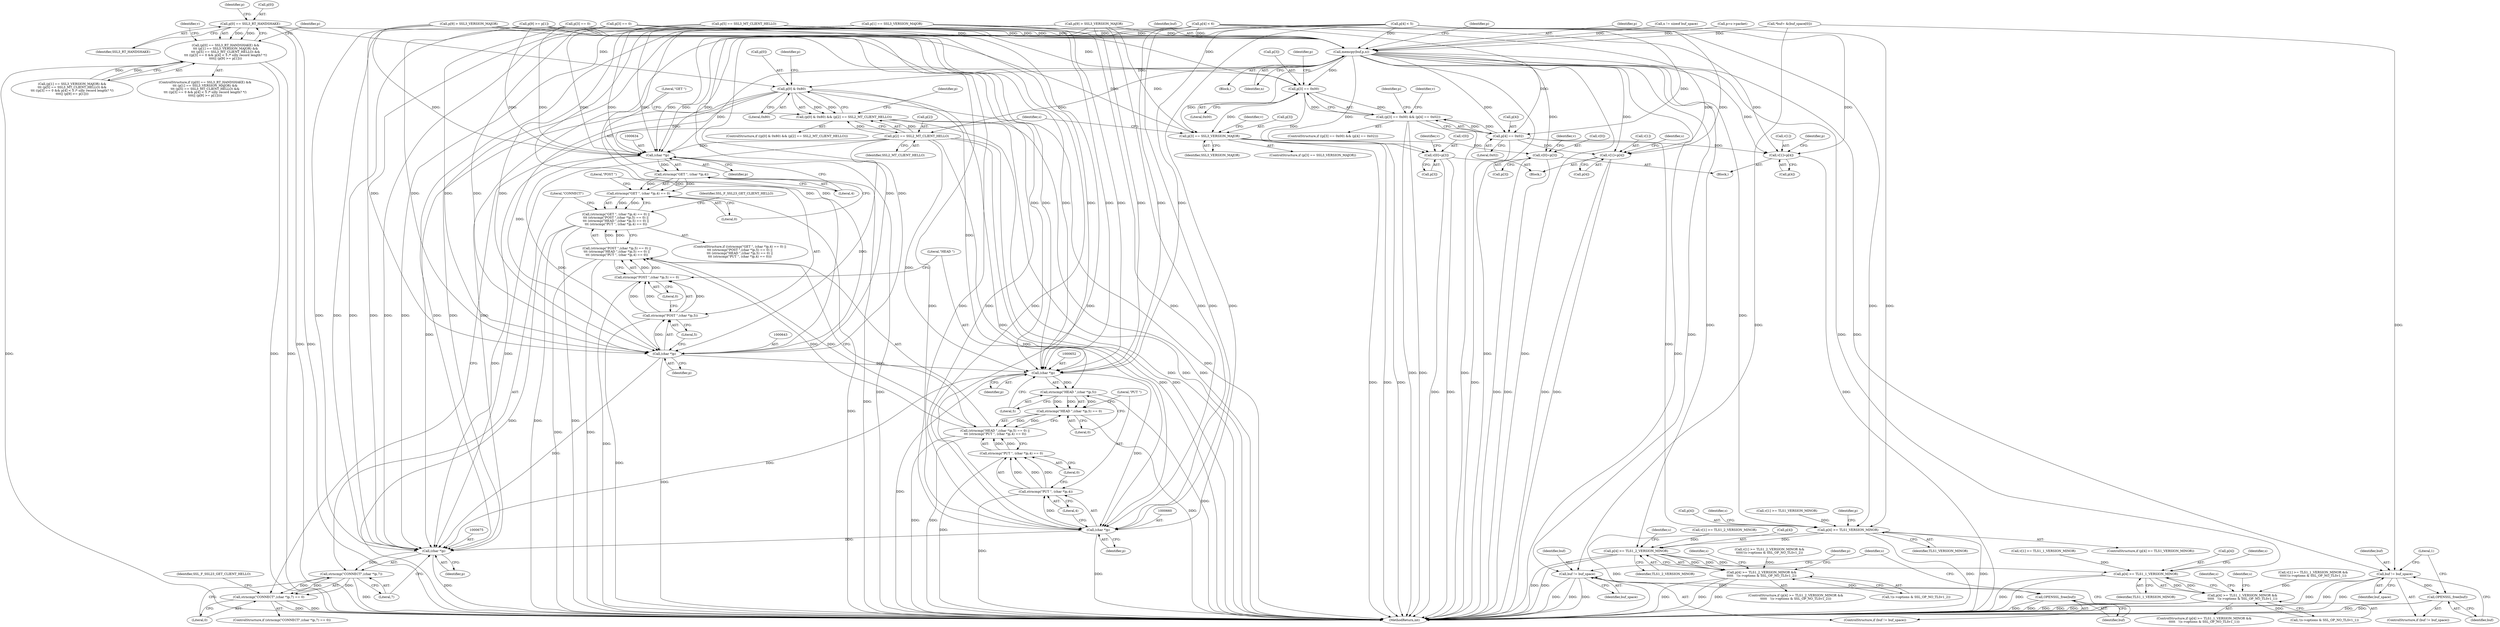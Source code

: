 digraph "0_openssl_280b1f1ad12131defcd986676a8fc9717aaa601b@array" {
"1000188" [label="(Call,p[0] == SSL3_RT_HANDSHAKE)"];
"1000187" [label="(Call,(p[0] == SSL3_RT_HANDSHAKE) &&\n\t\t\t (p[1] == SSL3_VERSION_MAJOR) &&\n\t\t\t (p[5] == SSL3_MT_CLIENT_HELLO) &&\n\t\t\t ((p[3] == 0 && p[4] < 5 /* silly record length? */)\n\t\t\t\t|| (p[9] >= p[1])))"];
"1000415" [label="(Call,memcpy(buf,p,n))"];
"1000421" [label="(Call,p[0] & 0x80)"];
"1000420" [label="(Call,(p[0] & 0x80) && (p[2] == SSL2_MT_CLIENT_HELLO))"];
"1000633" [label="(Call,(char *)p)"];
"1000631" [label="(Call,strncmp(\"GET \", (char *)p,4))"];
"1000630" [label="(Call,strncmp(\"GET \", (char *)p,4) == 0)"];
"1000629" [label="(Call,(strncmp(\"GET \", (char *)p,4) == 0) ||\n\t\t\t (strncmp(\"POST \",(char *)p,5) == 0) ||\n\t\t\t (strncmp(\"HEAD \",(char *)p,5) == 0) ||\n\t\t\t (strncmp(\"PUT \", (char *)p,4) == 0))"];
"1000642" [label="(Call,(char *)p)"];
"1000640" [label="(Call,strncmp(\"POST \",(char *)p,5))"];
"1000639" [label="(Call,strncmp(\"POST \",(char *)p,5) == 0)"];
"1000638" [label="(Call,(strncmp(\"POST \",(char *)p,5) == 0) ||\n\t\t\t (strncmp(\"HEAD \",(char *)p,5) == 0) ||\n\t\t\t (strncmp(\"PUT \", (char *)p,4) == 0))"];
"1000651" [label="(Call,(char *)p)"];
"1000649" [label="(Call,strncmp(\"HEAD \",(char *)p,5))"];
"1000648" [label="(Call,strncmp(\"HEAD \",(char *)p,5) == 0)"];
"1000647" [label="(Call,(strncmp(\"HEAD \",(char *)p,5) == 0) ||\n\t\t\t (strncmp(\"PUT \", (char *)p,4) == 0))"];
"1000659" [label="(Call,(char *)p)"];
"1000657" [label="(Call,strncmp(\"PUT \", (char *)p,4))"];
"1000656" [label="(Call,strncmp(\"PUT \", (char *)p,4) == 0)"];
"1000674" [label="(Call,(char *)p)"];
"1000672" [label="(Call,strncmp(\"CONNECT\",(char *)p,7))"];
"1000671" [label="(Call,strncmp(\"CONNECT\",(char *)p,7) == 0)"];
"1000426" [label="(Call,p[2] == SSL2_MT_CLIENT_HELLO)"];
"1000434" [label="(Call,p[3] == 0x00)"];
"1000433" [label="(Call,(p[3] == 0x00) && (p[4] == 0x02))"];
"1000445" [label="(Call,v[0]=p[3])"];
"1000471" [label="(Call,p[3] == SSL3_VERSION_MAJOR)"];
"1000477" [label="(Call,v[0]=p[3])"];
"1000439" [label="(Call,p[4] == 0x02)"];
"1000452" [label="(Call,v[1]=p[4])"];
"1000484" [label="(Call,v[1]=p[4])"];
"1000492" [label="(Call,p[4] >= TLS1_VERSION_MINOR)"];
"1000500" [label="(Call,p[4] >= TLS1_2_VERSION_MINOR)"];
"1000499" [label="(Call,p[4] >= TLS1_2_VERSION_MINOR &&\n\t\t\t\t\t   !(s->options & SSL_OP_NO_TLSv1_2))"];
"1000525" [label="(Call,p[4] >= TLS1_1_VERSION_MINOR)"];
"1000524" [label="(Call,p[4] >= TLS1_1_VERSION_MINOR &&\n\t\t\t\t\t   !(s->options & SSL_OP_NO_TLSv1_1))"];
"1000743" [label="(Call,buf != buf_space)"];
"1000746" [label="(Call,OPENSSL_free(buf))"];
"1000753" [label="(Call,buf != buf_space)"];
"1000756" [label="(Call,OPENSSL_free(buf))"];
"1000432" [label="(ControlStructure,if ((p[3] == 0x00) && (p[4] == 0x02)))"];
"1000422" [label="(Call,p[0])"];
"1000227" [label="(Identifier,v)"];
"1000419" [label="(ControlStructure,if ((p[0] & 0x80) && (p[2] == SSL2_MT_CLIENT_HELLO)))"];
"1000433" [label="(Call,(p[3] == 0x00) && (p[4] == 0x02))"];
"1000649" [label="(Call,strncmp(\"HEAD \",(char *)p,5))"];
"1000193" [label="(Call,(p[1] == SSL3_VERSION_MAJOR) &&\n\t\t\t (p[5] == SSL3_MT_CLIENT_HELLO) &&\n\t\t\t ((p[3] == 0 && p[4] < 5 /* silly record length? */)\n\t\t\t\t|| (p[9] >= p[1])))"];
"1000638" [label="(Call,(strncmp(\"POST \",(char *)p,5) == 0) ||\n\t\t\t (strncmp(\"HEAD \",(char *)p,5) == 0) ||\n\t\t\t (strncmp(\"PUT \", (char *)p,4) == 0))"];
"1000491" [label="(ControlStructure,if (p[4] >= TLS1_VERSION_MINOR))"];
"1000672" [label="(Call,strncmp(\"CONNECT\",(char *)p,7))"];
"1000277" [label="(Call,v[1] >= TLS1_2_VERSION_MINOR &&\n\t\t\t\t\t!(s->options & SSL_OP_NO_TLSv1_2))"];
"1000440" [label="(Call,p[4])"];
"1000640" [label="(Call,strncmp(\"POST \",(char *)p,5))"];
"1000479" [label="(Identifier,v)"];
"1000415" [label="(Call,memcpy(buf,p,n))"];
"1000194" [label="(Call,p[1] == SSL3_VERSION_MAJOR)"];
"1000157" [label="(Block,)"];
"1000212" [label="(Call,p[4] < 5)"];
"1000300" [label="(Call,v[1] >= TLS1_1_VERSION_MINOR &&\n\t\t\t\t\t!(s->options & SSL_OP_NO_TLSv1_1))"];
"1000747" [label="(Identifier,buf)"];
"1000186" [label="(ControlStructure,if ((p[0] == SSL3_RT_HANDSHAKE) &&\n\t\t\t (p[1] == SSL3_VERSION_MAJOR) &&\n\t\t\t (p[5] == SSL3_MT_CLIENT_HELLO) &&\n\t\t\t ((p[3] == 0 && p[4] < 5 /* silly record length? */)\n\t\t\t\t|| (p[9] >= p[1]))))"];
"1000674" [label="(Call,(char *)p)"];
"1000499" [label="(Call,p[4] >= TLS1_2_VERSION_MINOR &&\n\t\t\t\t\t   !(s->options & SSL_OP_NO_TLSv1_2))"];
"1000523" [label="(ControlStructure,if (p[4] >= TLS1_1_VERSION_MINOR &&\n\t\t\t\t\t   !(s->options & SSL_OP_NO_TLSv1_1)))"];
"1000188" [label="(Call,p[0] == SSL3_RT_HANDSHAKE)"];
"1000477" [label="(Call,v[0]=p[3])"];
"1000645" [label="(Literal,5)"];
"1000454" [label="(Identifier,v)"];
"1000187" [label="(Call,(p[0] == SSL3_RT_HANDSHAKE) &&\n\t\t\t (p[1] == SSL3_VERSION_MAJOR) &&\n\t\t\t (p[5] == SSL3_MT_CLIENT_HELLO) &&\n\t\t\t ((p[3] == 0 && p[4] < 5 /* silly record length? */)\n\t\t\t\t|| (p[9] >= p[1])))"];
"1000200" [label="(Call,p[5] == SSL3_MT_CLIENT_HELLO)"];
"1000636" [label="(Literal,4)"];
"1000742" [label="(ControlStructure,if (buf != buf_space))"];
"1000301" [label="(Call,v[1] >= TLS1_1_VERSION_MINOR)"];
"1000647" [label="(Call,(strncmp(\"HEAD \",(char *)p,5) == 0) ||\n\t\t\t (strncmp(\"PUT \", (char *)p,4) == 0))"];
"1000486" [label="(Identifier,v)"];
"1000434" [label="(Call,p[3] == 0x00)"];
"1000475" [label="(Identifier,SSL3_VERSION_MAJOR)"];
"1000471" [label="(Call,p[3] == SSL3_VERSION_MAJOR)"];
"1000527" [label="(Identifier,p)"];
"1000427" [label="(Call,p[2])"];
"1000251" [label="(Call,p[9] > SSL3_VERSION_MAJOR)"];
"1000743" [label="(Call,buf != buf_space)"];
"1000635" [label="(Identifier,p)"];
"1000217" [label="(Call,p[9] >= p[1])"];
"1000508" [label="(Identifier,s)"];
"1000641" [label="(Literal,\"POST \")"];
"1000234" [label="(Call,p[3] == 0)"];
"1000629" [label="(Call,(strncmp(\"GET \", (char *)p,4) == 0) ||\n\t\t\t (strncmp(\"POST \",(char *)p,5) == 0) ||\n\t\t\t (strncmp(\"HEAD \",(char *)p,5) == 0) ||\n\t\t\t (strncmp(\"PUT \", (char *)p,4) == 0))"];
"1000452" [label="(Call,v[1]=p[4])"];
"1000678" [label="(Literal,0)"];
"1000744" [label="(Identifier,buf)"];
"1000478" [label="(Call,v[0])"];
"1000435" [label="(Call,p[3])"];
"1000449" [label="(Call,p[3])"];
"1000666" [label="(Identifier,SSL_F_SSL23_GET_CLIENT_HELLO)"];
"1000525" [label="(Call,p[4] >= TLS1_1_VERSION_MINOR)"];
"1000662" [label="(Literal,4)"];
"1000688" [label="(Identifier,s)"];
"1000676" [label="(Identifier,p)"];
"1000127" [label="(Call,*buf= &(buf_space[0]))"];
"1000552" [label="(Identifier,s)"];
"1000657" [label="(Call,strncmp(\"PUT \", (char *)p,4))"];
"1000633" [label="(Call,(char *)p)"];
"1000745" [label="(Identifier,buf_space)"];
"1000529" [label="(Identifier,TLS1_1_VERSION_MINOR)"];
"1000754" [label="(Identifier,buf)"];
"1000270" [label="(Call,v[1] >= TLS1_VERSION_MINOR)"];
"1000485" [label="(Call,v[1])"];
"1000646" [label="(Literal,0)"];
"1000526" [label="(Call,p[4])"];
"1000673" [label="(Literal,\"CONNECT\")"];
"1000654" [label="(Literal,5)"];
"1000496" [label="(Identifier,TLS1_VERSION_MINOR)"];
"1000416" [label="(Identifier,buf)"];
"1000637" [label="(Literal,0)"];
"1000639" [label="(Call,strncmp(\"POST \",(char *)p,5) == 0)"];
"1000498" [label="(ControlStructure,if (p[4] >= TLS1_2_VERSION_MINOR &&\n\t\t\t\t\t   !(s->options & SSL_OP_NO_TLSv1_2)))"];
"1000757" [label="(Identifier,buf)"];
"1000628" [label="(ControlStructure,if ((strncmp(\"GET \", (char *)p,4) == 0) ||\n\t\t\t (strncmp(\"POST \",(char *)p,5) == 0) ||\n\t\t\t (strncmp(\"HEAD \",(char *)p,5) == 0) ||\n\t\t\t (strncmp(\"PUT \", (char *)p,4) == 0)))"];
"1000473" [label="(Identifier,p)"];
"1000648" [label="(Call,strncmp(\"HEAD \",(char *)p,5) == 0)"];
"1000470" [label="(ControlStructure,if (p[3] == SSL3_VERSION_MAJOR))"];
"1000428" [label="(Identifier,p)"];
"1000505" [label="(Call,!(s->options & SSL_OP_NO_TLSv1_2))"];
"1000677" [label="(Literal,7)"];
"1000196" [label="(Identifier,p)"];
"1000502" [label="(Identifier,p)"];
"1000425" [label="(Literal,0x80)"];
"1000514" [label="(Identifier,s)"];
"1000423" [label="(Identifier,p)"];
"1000447" [label="(Identifier,v)"];
"1000488" [label="(Call,p[4])"];
"1000436" [label="(Identifier,p)"];
"1000472" [label="(Call,p[3])"];
"1000476" [label="(Block,)"];
"1000755" [label="(Identifier,buf_space)"];
"1000421" [label="(Call,p[0] & 0x80)"];
"1000430" [label="(Identifier,SSL2_MT_CLIENT_HELLO)"];
"1000504" [label="(Identifier,TLS1_2_VERSION_MINOR)"];
"1000394" [label="(Identifier,p)"];
"1000443" [label="(Literal,0x02)"];
"1000752" [label="(ControlStructure,if (buf != buf_space))"];
"1000750" [label="(Identifier,s)"];
"1000446" [label="(Call,v[0])"];
"1000481" [label="(Call,p[3])"];
"1000192" [label="(Identifier,SSL3_RT_HANDSHAKE)"];
"1000492" [label="(Call,p[4] >= TLS1_VERSION_MINOR)"];
"1000438" [label="(Literal,0x00)"];
"1000761" [label="(MethodReturn,int)"];
"1000417" [label="(Identifier,p)"];
"1000533" [label="(Identifier,s)"];
"1000453" [label="(Call,v[1])"];
"1000493" [label="(Call,p[4])"];
"1000444" [label="(Block,)"];
"1000278" [label="(Call,v[1] >= TLS1_2_VERSION_MINOR)"];
"1000632" [label="(Literal,\"GET \")"];
"1000179" [label="(Call,n != sizeof buf_space)"];
"1000524" [label="(Call,p[4] >= TLS1_1_VERSION_MINOR &&\n\t\t\t\t\t   !(s->options & SSL_OP_NO_TLSv1_1))"];
"1000439" [label="(Call,p[4] == 0x02)"];
"1000445" [label="(Call,v[0]=p[3])"];
"1000530" [label="(Call,!(s->options & SSL_OP_NO_TLSv1_1))"];
"1000642" [label="(Call,(char *)p)"];
"1000207" [label="(Call,p[3] == 0)"];
"1000456" [label="(Call,p[4])"];
"1000631" [label="(Call,strncmp(\"GET \", (char *)p,4))"];
"1000651" [label="(Call,(char *)p)"];
"1000539" [label="(Identifier,s)"];
"1000760" [label="(Literal,1)"];
"1000656" [label="(Call,strncmp(\"PUT \", (char *)p,4) == 0)"];
"1000681" [label="(Identifier,SSL_F_SSL23_GET_CLIENT_HELLO)"];
"1000602" [label="(Identifier,s)"];
"1000500" [label="(Call,p[4] >= TLS1_2_VERSION_MINOR)"];
"1000494" [label="(Identifier,p)"];
"1000659" [label="(Call,(char *)p)"];
"1000644" [label="(Identifier,p)"];
"1000189" [label="(Call,p[0])"];
"1000392" [label="(Call,p[9] > SSL3_VERSION_MAJOR)"];
"1000410" [label="(Call,p=s->packet)"];
"1000753" [label="(Call,buf != buf_space)"];
"1000441" [label="(Identifier,p)"];
"1000671" [label="(Call,strncmp(\"CONNECT\",(char *)p,7) == 0)"];
"1000655" [label="(Literal,0)"];
"1000746" [label="(Call,OPENSSL_free(buf))"];
"1000418" [label="(Identifier,n)"];
"1000463" [label="(Identifier,s)"];
"1000650" [label="(Literal,\"HEAD \")"];
"1000663" [label="(Literal,0)"];
"1000658" [label="(Literal,\"PUT \")"];
"1000661" [label="(Identifier,p)"];
"1000756" [label="(Call,OPENSSL_free(buf))"];
"1000484" [label="(Call,v[1]=p[4])"];
"1000630" [label="(Call,strncmp(\"GET \", (char *)p,4) == 0)"];
"1000426" [label="(Call,p[2] == SSL2_MT_CLIENT_HELLO)"];
"1000501" [label="(Call,p[4])"];
"1000420" [label="(Call,(p[0] & 0x80) && (p[2] == SSL2_MT_CLIENT_HELLO))"];
"1000239" [label="(Call,p[4] < 6)"];
"1000670" [label="(ControlStructure,if (strncmp(\"CONNECT\",(char *)p,7) == 0))"];
"1000653" [label="(Identifier,p)"];
"1000188" -> "1000187"  [label="AST: "];
"1000188" -> "1000192"  [label="CFG: "];
"1000189" -> "1000188"  [label="AST: "];
"1000192" -> "1000188"  [label="AST: "];
"1000196" -> "1000188"  [label="CFG: "];
"1000187" -> "1000188"  [label="CFG: "];
"1000188" -> "1000761"  [label="DDG: "];
"1000188" -> "1000761"  [label="DDG: "];
"1000188" -> "1000187"  [label="DDG: "];
"1000188" -> "1000187"  [label="DDG: "];
"1000188" -> "1000415"  [label="DDG: "];
"1000188" -> "1000421"  [label="DDG: "];
"1000187" -> "1000186"  [label="AST: "];
"1000187" -> "1000193"  [label="CFG: "];
"1000193" -> "1000187"  [label="AST: "];
"1000227" -> "1000187"  [label="CFG: "];
"1000394" -> "1000187"  [label="CFG: "];
"1000187" -> "1000761"  [label="DDG: "];
"1000187" -> "1000761"  [label="DDG: "];
"1000187" -> "1000761"  [label="DDG: "];
"1000193" -> "1000187"  [label="DDG: "];
"1000193" -> "1000187"  [label="DDG: "];
"1000415" -> "1000157"  [label="AST: "];
"1000415" -> "1000418"  [label="CFG: "];
"1000416" -> "1000415"  [label="AST: "];
"1000417" -> "1000415"  [label="AST: "];
"1000418" -> "1000415"  [label="AST: "];
"1000423" -> "1000415"  [label="CFG: "];
"1000415" -> "1000761"  [label="DDG: "];
"1000415" -> "1000761"  [label="DDG: "];
"1000415" -> "1000761"  [label="DDG: "];
"1000127" -> "1000415"  [label="DDG: "];
"1000410" -> "1000415"  [label="DDG: "];
"1000234" -> "1000415"  [label="DDG: "];
"1000194" -> "1000415"  [label="DDG: "];
"1000207" -> "1000415"  [label="DDG: "];
"1000212" -> "1000415"  [label="DDG: "];
"1000217" -> "1000415"  [label="DDG: "];
"1000200" -> "1000415"  [label="DDG: "];
"1000239" -> "1000415"  [label="DDG: "];
"1000251" -> "1000415"  [label="DDG: "];
"1000392" -> "1000415"  [label="DDG: "];
"1000179" -> "1000415"  [label="DDG: "];
"1000415" -> "1000421"  [label="DDG: "];
"1000415" -> "1000426"  [label="DDG: "];
"1000415" -> "1000434"  [label="DDG: "];
"1000415" -> "1000439"  [label="DDG: "];
"1000415" -> "1000445"  [label="DDG: "];
"1000415" -> "1000452"  [label="DDG: "];
"1000415" -> "1000471"  [label="DDG: "];
"1000415" -> "1000477"  [label="DDG: "];
"1000415" -> "1000484"  [label="DDG: "];
"1000415" -> "1000492"  [label="DDG: "];
"1000415" -> "1000500"  [label="DDG: "];
"1000415" -> "1000525"  [label="DDG: "];
"1000415" -> "1000633"  [label="DDG: "];
"1000415" -> "1000743"  [label="DDG: "];
"1000415" -> "1000753"  [label="DDG: "];
"1000421" -> "1000420"  [label="AST: "];
"1000421" -> "1000425"  [label="CFG: "];
"1000422" -> "1000421"  [label="AST: "];
"1000425" -> "1000421"  [label="AST: "];
"1000428" -> "1000421"  [label="CFG: "];
"1000420" -> "1000421"  [label="CFG: "];
"1000421" -> "1000761"  [label="DDG: "];
"1000421" -> "1000420"  [label="DDG: "];
"1000421" -> "1000420"  [label="DDG: "];
"1000421" -> "1000633"  [label="DDG: "];
"1000421" -> "1000642"  [label="DDG: "];
"1000421" -> "1000651"  [label="DDG: "];
"1000421" -> "1000659"  [label="DDG: "];
"1000421" -> "1000674"  [label="DDG: "];
"1000420" -> "1000419"  [label="AST: "];
"1000420" -> "1000426"  [label="CFG: "];
"1000426" -> "1000420"  [label="AST: "];
"1000436" -> "1000420"  [label="CFG: "];
"1000632" -> "1000420"  [label="CFG: "];
"1000420" -> "1000761"  [label="DDG: "];
"1000420" -> "1000761"  [label="DDG: "];
"1000420" -> "1000761"  [label="DDG: "];
"1000426" -> "1000420"  [label="DDG: "];
"1000426" -> "1000420"  [label="DDG: "];
"1000633" -> "1000631"  [label="AST: "];
"1000633" -> "1000635"  [label="CFG: "];
"1000634" -> "1000633"  [label="AST: "];
"1000635" -> "1000633"  [label="AST: "];
"1000636" -> "1000633"  [label="CFG: "];
"1000633" -> "1000761"  [label="DDG: "];
"1000633" -> "1000631"  [label="DDG: "];
"1000426" -> "1000633"  [label="DDG: "];
"1000234" -> "1000633"  [label="DDG: "];
"1000239" -> "1000633"  [label="DDG: "];
"1000194" -> "1000633"  [label="DDG: "];
"1000207" -> "1000633"  [label="DDG: "];
"1000217" -> "1000633"  [label="DDG: "];
"1000200" -> "1000633"  [label="DDG: "];
"1000251" -> "1000633"  [label="DDG: "];
"1000392" -> "1000633"  [label="DDG: "];
"1000212" -> "1000633"  [label="DDG: "];
"1000633" -> "1000642"  [label="DDG: "];
"1000633" -> "1000674"  [label="DDG: "];
"1000631" -> "1000630"  [label="AST: "];
"1000631" -> "1000636"  [label="CFG: "];
"1000632" -> "1000631"  [label="AST: "];
"1000636" -> "1000631"  [label="AST: "];
"1000637" -> "1000631"  [label="CFG: "];
"1000631" -> "1000761"  [label="DDG: "];
"1000631" -> "1000630"  [label="DDG: "];
"1000631" -> "1000630"  [label="DDG: "];
"1000631" -> "1000630"  [label="DDG: "];
"1000630" -> "1000629"  [label="AST: "];
"1000630" -> "1000637"  [label="CFG: "];
"1000637" -> "1000630"  [label="AST: "];
"1000641" -> "1000630"  [label="CFG: "];
"1000629" -> "1000630"  [label="CFG: "];
"1000630" -> "1000761"  [label="DDG: "];
"1000630" -> "1000629"  [label="DDG: "];
"1000630" -> "1000629"  [label="DDG: "];
"1000629" -> "1000628"  [label="AST: "];
"1000629" -> "1000638"  [label="CFG: "];
"1000638" -> "1000629"  [label="AST: "];
"1000666" -> "1000629"  [label="CFG: "];
"1000673" -> "1000629"  [label="CFG: "];
"1000629" -> "1000761"  [label="DDG: "];
"1000629" -> "1000761"  [label="DDG: "];
"1000629" -> "1000761"  [label="DDG: "];
"1000638" -> "1000629"  [label="DDG: "];
"1000638" -> "1000629"  [label="DDG: "];
"1000642" -> "1000640"  [label="AST: "];
"1000642" -> "1000644"  [label="CFG: "];
"1000643" -> "1000642"  [label="AST: "];
"1000644" -> "1000642"  [label="AST: "];
"1000645" -> "1000642"  [label="CFG: "];
"1000642" -> "1000761"  [label="DDG: "];
"1000642" -> "1000640"  [label="DDG: "];
"1000426" -> "1000642"  [label="DDG: "];
"1000234" -> "1000642"  [label="DDG: "];
"1000239" -> "1000642"  [label="DDG: "];
"1000194" -> "1000642"  [label="DDG: "];
"1000207" -> "1000642"  [label="DDG: "];
"1000212" -> "1000642"  [label="DDG: "];
"1000217" -> "1000642"  [label="DDG: "];
"1000200" -> "1000642"  [label="DDG: "];
"1000251" -> "1000642"  [label="DDG: "];
"1000392" -> "1000642"  [label="DDG: "];
"1000642" -> "1000651"  [label="DDG: "];
"1000642" -> "1000674"  [label="DDG: "];
"1000640" -> "1000639"  [label="AST: "];
"1000640" -> "1000645"  [label="CFG: "];
"1000641" -> "1000640"  [label="AST: "];
"1000645" -> "1000640"  [label="AST: "];
"1000646" -> "1000640"  [label="CFG: "];
"1000640" -> "1000761"  [label="DDG: "];
"1000640" -> "1000639"  [label="DDG: "];
"1000640" -> "1000639"  [label="DDG: "];
"1000640" -> "1000639"  [label="DDG: "];
"1000639" -> "1000638"  [label="AST: "];
"1000639" -> "1000646"  [label="CFG: "];
"1000646" -> "1000639"  [label="AST: "];
"1000650" -> "1000639"  [label="CFG: "];
"1000638" -> "1000639"  [label="CFG: "];
"1000639" -> "1000761"  [label="DDG: "];
"1000639" -> "1000638"  [label="DDG: "];
"1000639" -> "1000638"  [label="DDG: "];
"1000638" -> "1000647"  [label="CFG: "];
"1000647" -> "1000638"  [label="AST: "];
"1000638" -> "1000761"  [label="DDG: "];
"1000638" -> "1000761"  [label="DDG: "];
"1000647" -> "1000638"  [label="DDG: "];
"1000647" -> "1000638"  [label="DDG: "];
"1000651" -> "1000649"  [label="AST: "];
"1000651" -> "1000653"  [label="CFG: "];
"1000652" -> "1000651"  [label="AST: "];
"1000653" -> "1000651"  [label="AST: "];
"1000654" -> "1000651"  [label="CFG: "];
"1000651" -> "1000761"  [label="DDG: "];
"1000651" -> "1000649"  [label="DDG: "];
"1000426" -> "1000651"  [label="DDG: "];
"1000234" -> "1000651"  [label="DDG: "];
"1000239" -> "1000651"  [label="DDG: "];
"1000194" -> "1000651"  [label="DDG: "];
"1000207" -> "1000651"  [label="DDG: "];
"1000212" -> "1000651"  [label="DDG: "];
"1000217" -> "1000651"  [label="DDG: "];
"1000200" -> "1000651"  [label="DDG: "];
"1000251" -> "1000651"  [label="DDG: "];
"1000392" -> "1000651"  [label="DDG: "];
"1000651" -> "1000659"  [label="DDG: "];
"1000651" -> "1000674"  [label="DDG: "];
"1000649" -> "1000648"  [label="AST: "];
"1000649" -> "1000654"  [label="CFG: "];
"1000650" -> "1000649"  [label="AST: "];
"1000654" -> "1000649"  [label="AST: "];
"1000655" -> "1000649"  [label="CFG: "];
"1000649" -> "1000761"  [label="DDG: "];
"1000649" -> "1000648"  [label="DDG: "];
"1000649" -> "1000648"  [label="DDG: "];
"1000649" -> "1000648"  [label="DDG: "];
"1000648" -> "1000647"  [label="AST: "];
"1000648" -> "1000655"  [label="CFG: "];
"1000655" -> "1000648"  [label="AST: "];
"1000658" -> "1000648"  [label="CFG: "];
"1000647" -> "1000648"  [label="CFG: "];
"1000648" -> "1000761"  [label="DDG: "];
"1000648" -> "1000647"  [label="DDG: "];
"1000648" -> "1000647"  [label="DDG: "];
"1000647" -> "1000656"  [label="CFG: "];
"1000656" -> "1000647"  [label="AST: "];
"1000647" -> "1000761"  [label="DDG: "];
"1000647" -> "1000761"  [label="DDG: "];
"1000656" -> "1000647"  [label="DDG: "];
"1000656" -> "1000647"  [label="DDG: "];
"1000659" -> "1000657"  [label="AST: "];
"1000659" -> "1000661"  [label="CFG: "];
"1000660" -> "1000659"  [label="AST: "];
"1000661" -> "1000659"  [label="AST: "];
"1000662" -> "1000659"  [label="CFG: "];
"1000659" -> "1000761"  [label="DDG: "];
"1000659" -> "1000657"  [label="DDG: "];
"1000426" -> "1000659"  [label="DDG: "];
"1000234" -> "1000659"  [label="DDG: "];
"1000239" -> "1000659"  [label="DDG: "];
"1000194" -> "1000659"  [label="DDG: "];
"1000212" -> "1000659"  [label="DDG: "];
"1000217" -> "1000659"  [label="DDG: "];
"1000200" -> "1000659"  [label="DDG: "];
"1000251" -> "1000659"  [label="DDG: "];
"1000392" -> "1000659"  [label="DDG: "];
"1000207" -> "1000659"  [label="DDG: "];
"1000659" -> "1000674"  [label="DDG: "];
"1000657" -> "1000656"  [label="AST: "];
"1000657" -> "1000662"  [label="CFG: "];
"1000658" -> "1000657"  [label="AST: "];
"1000662" -> "1000657"  [label="AST: "];
"1000663" -> "1000657"  [label="CFG: "];
"1000657" -> "1000761"  [label="DDG: "];
"1000657" -> "1000656"  [label="DDG: "];
"1000657" -> "1000656"  [label="DDG: "];
"1000657" -> "1000656"  [label="DDG: "];
"1000656" -> "1000663"  [label="CFG: "];
"1000663" -> "1000656"  [label="AST: "];
"1000656" -> "1000761"  [label="DDG: "];
"1000674" -> "1000672"  [label="AST: "];
"1000674" -> "1000676"  [label="CFG: "];
"1000675" -> "1000674"  [label="AST: "];
"1000676" -> "1000674"  [label="AST: "];
"1000677" -> "1000674"  [label="CFG: "];
"1000674" -> "1000761"  [label="DDG: "];
"1000674" -> "1000672"  [label="DDG: "];
"1000426" -> "1000674"  [label="DDG: "];
"1000234" -> "1000674"  [label="DDG: "];
"1000239" -> "1000674"  [label="DDG: "];
"1000194" -> "1000674"  [label="DDG: "];
"1000212" -> "1000674"  [label="DDG: "];
"1000217" -> "1000674"  [label="DDG: "];
"1000200" -> "1000674"  [label="DDG: "];
"1000251" -> "1000674"  [label="DDG: "];
"1000392" -> "1000674"  [label="DDG: "];
"1000207" -> "1000674"  [label="DDG: "];
"1000672" -> "1000671"  [label="AST: "];
"1000672" -> "1000677"  [label="CFG: "];
"1000673" -> "1000672"  [label="AST: "];
"1000677" -> "1000672"  [label="AST: "];
"1000678" -> "1000672"  [label="CFG: "];
"1000672" -> "1000761"  [label="DDG: "];
"1000672" -> "1000671"  [label="DDG: "];
"1000672" -> "1000671"  [label="DDG: "];
"1000672" -> "1000671"  [label="DDG: "];
"1000671" -> "1000670"  [label="AST: "];
"1000671" -> "1000678"  [label="CFG: "];
"1000678" -> "1000671"  [label="AST: "];
"1000681" -> "1000671"  [label="CFG: "];
"1000688" -> "1000671"  [label="CFG: "];
"1000671" -> "1000761"  [label="DDG: "];
"1000671" -> "1000761"  [label="DDG: "];
"1000426" -> "1000430"  [label="CFG: "];
"1000427" -> "1000426"  [label="AST: "];
"1000430" -> "1000426"  [label="AST: "];
"1000426" -> "1000761"  [label="DDG: "];
"1000426" -> "1000761"  [label="DDG: "];
"1000434" -> "1000433"  [label="AST: "];
"1000434" -> "1000438"  [label="CFG: "];
"1000435" -> "1000434"  [label="AST: "];
"1000438" -> "1000434"  [label="AST: "];
"1000441" -> "1000434"  [label="CFG: "];
"1000433" -> "1000434"  [label="CFG: "];
"1000434" -> "1000433"  [label="DDG: "];
"1000434" -> "1000433"  [label="DDG: "];
"1000234" -> "1000434"  [label="DDG: "];
"1000207" -> "1000434"  [label="DDG: "];
"1000434" -> "1000445"  [label="DDG: "];
"1000434" -> "1000471"  [label="DDG: "];
"1000433" -> "1000432"  [label="AST: "];
"1000433" -> "1000439"  [label="CFG: "];
"1000439" -> "1000433"  [label="AST: "];
"1000447" -> "1000433"  [label="CFG: "];
"1000473" -> "1000433"  [label="CFG: "];
"1000433" -> "1000761"  [label="DDG: "];
"1000433" -> "1000761"  [label="DDG: "];
"1000433" -> "1000761"  [label="DDG: "];
"1000439" -> "1000433"  [label="DDG: "];
"1000439" -> "1000433"  [label="DDG: "];
"1000445" -> "1000444"  [label="AST: "];
"1000445" -> "1000449"  [label="CFG: "];
"1000446" -> "1000445"  [label="AST: "];
"1000449" -> "1000445"  [label="AST: "];
"1000454" -> "1000445"  [label="CFG: "];
"1000445" -> "1000761"  [label="DDG: "];
"1000445" -> "1000761"  [label="DDG: "];
"1000471" -> "1000470"  [label="AST: "];
"1000471" -> "1000475"  [label="CFG: "];
"1000472" -> "1000471"  [label="AST: "];
"1000475" -> "1000471"  [label="AST: "];
"1000479" -> "1000471"  [label="CFG: "];
"1000688" -> "1000471"  [label="CFG: "];
"1000471" -> "1000761"  [label="DDG: "];
"1000471" -> "1000761"  [label="DDG: "];
"1000471" -> "1000761"  [label="DDG: "];
"1000392" -> "1000471"  [label="DDG: "];
"1000251" -> "1000471"  [label="DDG: "];
"1000471" -> "1000477"  [label="DDG: "];
"1000477" -> "1000476"  [label="AST: "];
"1000477" -> "1000481"  [label="CFG: "];
"1000478" -> "1000477"  [label="AST: "];
"1000481" -> "1000477"  [label="AST: "];
"1000486" -> "1000477"  [label="CFG: "];
"1000477" -> "1000761"  [label="DDG: "];
"1000477" -> "1000761"  [label="DDG: "];
"1000439" -> "1000443"  [label="CFG: "];
"1000440" -> "1000439"  [label="AST: "];
"1000443" -> "1000439"  [label="AST: "];
"1000439" -> "1000761"  [label="DDG: "];
"1000239" -> "1000439"  [label="DDG: "];
"1000212" -> "1000439"  [label="DDG: "];
"1000439" -> "1000452"  [label="DDG: "];
"1000439" -> "1000484"  [label="DDG: "];
"1000439" -> "1000492"  [label="DDG: "];
"1000452" -> "1000444"  [label="AST: "];
"1000452" -> "1000456"  [label="CFG: "];
"1000453" -> "1000452"  [label="AST: "];
"1000456" -> "1000452"  [label="AST: "];
"1000463" -> "1000452"  [label="CFG: "];
"1000452" -> "1000761"  [label="DDG: "];
"1000452" -> "1000761"  [label="DDG: "];
"1000239" -> "1000452"  [label="DDG: "];
"1000212" -> "1000452"  [label="DDG: "];
"1000484" -> "1000476"  [label="AST: "];
"1000484" -> "1000488"  [label="CFG: "];
"1000485" -> "1000484"  [label="AST: "];
"1000488" -> "1000484"  [label="AST: "];
"1000494" -> "1000484"  [label="CFG: "];
"1000484" -> "1000761"  [label="DDG: "];
"1000239" -> "1000484"  [label="DDG: "];
"1000212" -> "1000484"  [label="DDG: "];
"1000492" -> "1000491"  [label="AST: "];
"1000492" -> "1000496"  [label="CFG: "];
"1000493" -> "1000492"  [label="AST: "];
"1000496" -> "1000492"  [label="AST: "];
"1000502" -> "1000492"  [label="CFG: "];
"1000602" -> "1000492"  [label="CFG: "];
"1000492" -> "1000761"  [label="DDG: "];
"1000492" -> "1000761"  [label="DDG: "];
"1000492" -> "1000761"  [label="DDG: "];
"1000239" -> "1000492"  [label="DDG: "];
"1000212" -> "1000492"  [label="DDG: "];
"1000270" -> "1000492"  [label="DDG: "];
"1000492" -> "1000500"  [label="DDG: "];
"1000500" -> "1000499"  [label="AST: "];
"1000500" -> "1000504"  [label="CFG: "];
"1000501" -> "1000500"  [label="AST: "];
"1000504" -> "1000500"  [label="AST: "];
"1000508" -> "1000500"  [label="CFG: "];
"1000499" -> "1000500"  [label="CFG: "];
"1000500" -> "1000761"  [label="DDG: "];
"1000500" -> "1000761"  [label="DDG: "];
"1000500" -> "1000499"  [label="DDG: "];
"1000500" -> "1000499"  [label="DDG: "];
"1000278" -> "1000500"  [label="DDG: "];
"1000500" -> "1000525"  [label="DDG: "];
"1000499" -> "1000498"  [label="AST: "];
"1000499" -> "1000505"  [label="CFG: "];
"1000505" -> "1000499"  [label="AST: "];
"1000514" -> "1000499"  [label="CFG: "];
"1000527" -> "1000499"  [label="CFG: "];
"1000499" -> "1000761"  [label="DDG: "];
"1000499" -> "1000761"  [label="DDG: "];
"1000499" -> "1000761"  [label="DDG: "];
"1000505" -> "1000499"  [label="DDG: "];
"1000277" -> "1000499"  [label="DDG: "];
"1000525" -> "1000524"  [label="AST: "];
"1000525" -> "1000529"  [label="CFG: "];
"1000526" -> "1000525"  [label="AST: "];
"1000529" -> "1000525"  [label="AST: "];
"1000533" -> "1000525"  [label="CFG: "];
"1000524" -> "1000525"  [label="CFG: "];
"1000525" -> "1000761"  [label="DDG: "];
"1000525" -> "1000761"  [label="DDG: "];
"1000525" -> "1000524"  [label="DDG: "];
"1000525" -> "1000524"  [label="DDG: "];
"1000301" -> "1000525"  [label="DDG: "];
"1000524" -> "1000523"  [label="AST: "];
"1000524" -> "1000530"  [label="CFG: "];
"1000530" -> "1000524"  [label="AST: "];
"1000539" -> "1000524"  [label="CFG: "];
"1000552" -> "1000524"  [label="CFG: "];
"1000524" -> "1000761"  [label="DDG: "];
"1000524" -> "1000761"  [label="DDG: "];
"1000524" -> "1000761"  [label="DDG: "];
"1000530" -> "1000524"  [label="DDG: "];
"1000300" -> "1000524"  [label="DDG: "];
"1000743" -> "1000742"  [label="AST: "];
"1000743" -> "1000745"  [label="CFG: "];
"1000744" -> "1000743"  [label="AST: "];
"1000745" -> "1000743"  [label="AST: "];
"1000747" -> "1000743"  [label="CFG: "];
"1000750" -> "1000743"  [label="CFG: "];
"1000743" -> "1000761"  [label="DDG: "];
"1000743" -> "1000761"  [label="DDG: "];
"1000743" -> "1000761"  [label="DDG: "];
"1000127" -> "1000743"  [label="DDG: "];
"1000743" -> "1000746"  [label="DDG: "];
"1000746" -> "1000742"  [label="AST: "];
"1000746" -> "1000747"  [label="CFG: "];
"1000747" -> "1000746"  [label="AST: "];
"1000750" -> "1000746"  [label="CFG: "];
"1000746" -> "1000761"  [label="DDG: "];
"1000746" -> "1000761"  [label="DDG: "];
"1000753" -> "1000752"  [label="AST: "];
"1000753" -> "1000755"  [label="CFG: "];
"1000754" -> "1000753"  [label="AST: "];
"1000755" -> "1000753"  [label="AST: "];
"1000757" -> "1000753"  [label="CFG: "];
"1000760" -> "1000753"  [label="CFG: "];
"1000753" -> "1000761"  [label="DDG: "];
"1000753" -> "1000761"  [label="DDG: "];
"1000753" -> "1000761"  [label="DDG: "];
"1000127" -> "1000753"  [label="DDG: "];
"1000753" -> "1000756"  [label="DDG: "];
"1000756" -> "1000752"  [label="AST: "];
"1000756" -> "1000757"  [label="CFG: "];
"1000757" -> "1000756"  [label="AST: "];
"1000760" -> "1000756"  [label="CFG: "];
"1000756" -> "1000761"  [label="DDG: "];
"1000756" -> "1000761"  [label="DDG: "];
}
